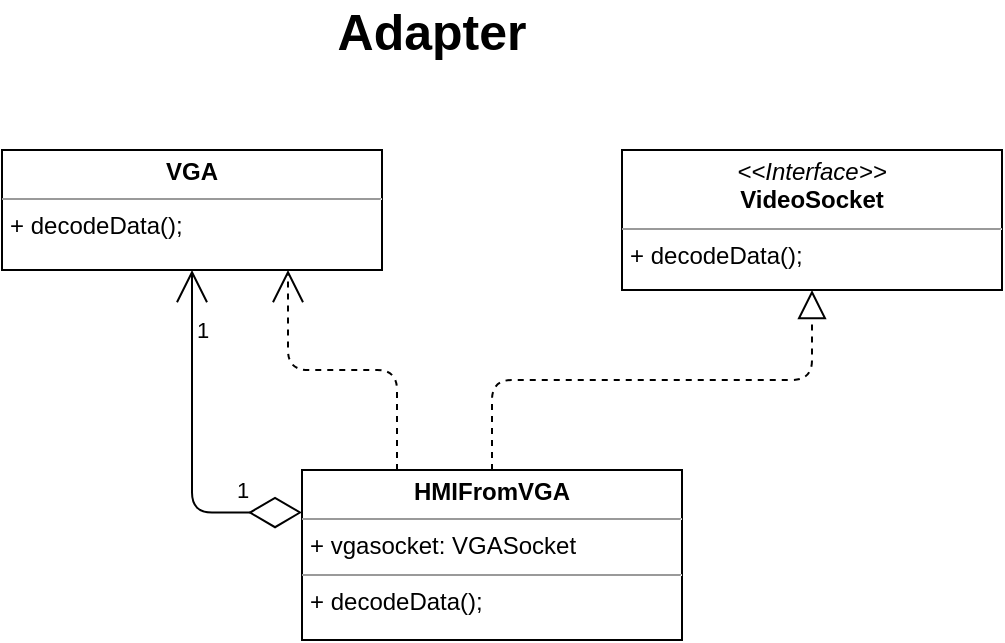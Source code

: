 <mxfile version="14.9.5" type="github" pages="7">
  <diagram id="8YX7ex1cYJ3BTZl0VRjm" name="Adapter">
    <mxGraphModel dx="784" dy="319" grid="1" gridSize="10" guides="1" tooltips="1" connect="1" arrows="1" fold="1" page="1" pageScale="1" pageWidth="850" pageHeight="1100" math="0" shadow="0">
      <root>
        <mxCell id="0" />
        <mxCell id="1" parent="0" />
        <mxCell id="HFGuTLxk6eoYrdJF3Nog-1" value="&lt;span style=&quot;font-size: 25px&quot;&gt;&lt;b&gt;Adapter&lt;/b&gt;&lt;/span&gt;" style="text;html=1;strokeColor=none;fillColor=none;align=center;verticalAlign=middle;whiteSpace=wrap;rounded=0;" parent="1" vertex="1">
          <mxGeometry x="330" y="40" width="210" height="20" as="geometry" />
        </mxCell>
        <mxCell id="HFGuTLxk6eoYrdJF3Nog-3" value="&lt;p style=&quot;margin: 0px ; margin-top: 4px ; text-align: center&quot;&gt;&lt;b&gt;HMIFromVGA&lt;/b&gt;&lt;/p&gt;&lt;hr size=&quot;1&quot;&gt;&lt;p style=&quot;margin: 0px ; margin-left: 4px&quot;&gt;+ vgasocket: VGASocket&lt;br&gt;&lt;/p&gt;&lt;hr size=&quot;1&quot;&gt;&lt;p style=&quot;margin: 0px ; margin-left: 4px&quot;&gt;+ decodeData();&lt;/p&gt;" style="verticalAlign=top;align=left;overflow=fill;fontSize=12;fontFamily=Helvetica;html=1;" parent="1" vertex="1">
          <mxGeometry x="370" y="270" width="190" height="85" as="geometry" />
        </mxCell>
        <mxCell id="HFGuTLxk6eoYrdJF3Nog-4" value="&lt;p style=&quot;margin: 0px ; margin-top: 4px ; text-align: center&quot;&gt;&lt;i&gt;&amp;lt;&amp;lt;Interface&amp;gt;&amp;gt;&lt;/i&gt;&lt;br&gt;&lt;b&gt;VideoSocket&lt;/b&gt;&lt;/p&gt;&lt;hr size=&quot;1&quot;&gt;&lt;p style=&quot;margin: 0px ; margin-left: 4px&quot;&gt;+ decodeData();&lt;br&gt;&lt;/p&gt;" style="verticalAlign=top;align=left;overflow=fill;fontSize=12;fontFamily=Helvetica;html=1;" parent="1" vertex="1">
          <mxGeometry x="530" y="110" width="190" height="70" as="geometry" />
        </mxCell>
        <mxCell id="HFGuTLxk6eoYrdJF3Nog-19" value="Relation" style="endArrow=open;endSize=14;startArrow=none;startSize=34;startFill=0;edgeStyle=orthogonalEdgeStyle;noLabel=1;fontColor=none;labelBackgroundColor=none;endFill=0;strokeWidth=1;jumpSize=16;exitX=0.25;exitY=0;exitDx=0;exitDy=0;entryX=0.75;entryY=1;entryDx=0;entryDy=0;dashed=1;" parent="1" source="HFGuTLxk6eoYrdJF3Nog-3" target="HFGuTLxk6eoYrdJF3Nog-20" edge="1">
          <mxGeometry relative="1" as="geometry">
            <mxPoint x="550" y="150" as="sourcePoint" />
            <mxPoint x="500" y="160" as="targetPoint" />
            <Array as="points">
              <mxPoint x="417" y="220" />
              <mxPoint x="363" y="220" />
              <mxPoint x="363" y="170" />
            </Array>
          </mxGeometry>
        </mxCell>
        <mxCell id="HFGuTLxk6eoYrdJF3Nog-20" value="&lt;p style=&quot;margin: 0px ; margin-top: 4px ; text-align: center&quot;&gt;&lt;b&gt;VGA&lt;/b&gt;&lt;/p&gt;&lt;hr size=&quot;1&quot;&gt;&lt;p style=&quot;margin: 0px ; margin-left: 4px&quot;&gt;+ decodeData();&lt;/p&gt;" style="verticalAlign=top;align=left;overflow=fill;fontSize=12;fontFamily=Helvetica;html=1;" parent="1" vertex="1">
          <mxGeometry x="220" y="110" width="190" height="60" as="geometry" />
        </mxCell>
        <mxCell id="oj7OZV2upSbnZ4_s5Lht-1" value="" style="endArrow=block;dashed=1;endFill=0;endSize=12;html=1;entryX=0.5;entryY=1;entryDx=0;entryDy=0;exitX=0.5;exitY=0;exitDx=0;exitDy=0;edgeStyle=orthogonalEdgeStyle;" parent="1" source="HFGuTLxk6eoYrdJF3Nog-3" target="HFGuTLxk6eoYrdJF3Nog-4" edge="1">
          <mxGeometry width="160" relative="1" as="geometry">
            <mxPoint x="555.0" y="250" as="sourcePoint" />
            <mxPoint x="602.5" y="190" as="targetPoint" />
          </mxGeometry>
        </mxCell>
        <mxCell id="GSKvhcchLiWGoE6pG0RY-1" value="1" style="endArrow=open;endSize=14;startArrow=diamondThin;startSize=24;startFill=0;edgeStyle=orthogonalEdgeStyle;noLabel=1;fontColor=none;labelBackgroundColor=none;endFill=0;strokeWidth=1;entryX=0.5;entryY=1;entryDx=0;entryDy=0;jumpSize=16;exitX=0;exitY=0.25;exitDx=0;exitDy=0;" edge="1" parent="1" source="HFGuTLxk6eoYrdJF3Nog-3" target="HFGuTLxk6eoYrdJF3Nog-20">
          <mxGeometry relative="1" as="geometry">
            <mxPoint x="230" y="230" as="sourcePoint" />
            <mxPoint x="330" y="260" as="targetPoint" />
          </mxGeometry>
        </mxCell>
        <mxCell id="GSKvhcchLiWGoE6pG0RY-2" value="1" style="edgeLabel;html=1;align=center;verticalAlign=middle;resizable=0;points=[];" vertex="1" connectable="0" parent="GSKvhcchLiWGoE6pG0RY-1">
          <mxGeometry x="0.018" y="2" relative="1" as="geometry">
            <mxPoint x="7" y="-57" as="offset" />
          </mxGeometry>
        </mxCell>
        <mxCell id="GSKvhcchLiWGoE6pG0RY-4" value="1" style="edgeLabel;html=1;align=center;verticalAlign=middle;resizable=0;points=[];" vertex="1" connectable="0" parent="GSKvhcchLiWGoE6pG0RY-1">
          <mxGeometry x="0.065" relative="1" as="geometry">
            <mxPoint x="25" y="27" as="offset" />
          </mxGeometry>
        </mxCell>
      </root>
    </mxGraphModel>
  </diagram>
  <diagram id="jtTWM3AcnJ1rhkMabHrK" name="Bridge">
    <mxGraphModel dx="784" dy="319" grid="1" gridSize="10" guides="1" tooltips="1" connect="1" arrows="1" fold="1" page="1" pageScale="1" pageWidth="850" pageHeight="1100" math="0" shadow="0">
      <root>
        <mxCell id="XUkY8rYr9bB18hkdcqKL-0" />
        <mxCell id="XUkY8rYr9bB18hkdcqKL-1" parent="XUkY8rYr9bB18hkdcqKL-0" />
        <mxCell id="RVvrF7YEhhsWXLMm2qhX-1" value="&lt;span style=&quot;font-size: 25px&quot;&gt;&lt;b&gt;Bridge&lt;/b&gt;&lt;/span&gt;" style="text;html=1;strokeColor=none;fillColor=none;align=center;verticalAlign=middle;whiteSpace=wrap;rounded=0;" parent="XUkY8rYr9bB18hkdcqKL-1" vertex="1">
          <mxGeometry x="330" y="40" width="210" height="20" as="geometry" />
        </mxCell>
        <mxCell id="RVvrF7YEhhsWXLMm2qhX-10" value="" style="endArrow=block;dashed=1;endFill=0;endSize=12;html=1;entryX=0.25;entryY=1;entryDx=0;entryDy=0;exitX=0.5;exitY=0;exitDx=0;exitDy=0;edgeStyle=orthogonalEdgeStyle;" parent="XUkY8rYr9bB18hkdcqKL-1" source="RVvrF7YEhhsWXLMm2qhX-31" target="RVvrF7YEhhsWXLMm2qhX-21" edge="1">
          <mxGeometry width="160" relative="1" as="geometry">
            <mxPoint x="555" y="250" as="sourcePoint" />
            <mxPoint x="765" y="52.5" as="targetPoint" />
          </mxGeometry>
        </mxCell>
        <mxCell id="RVvrF7YEhhsWXLMm2qhX-16" value="&lt;p style=&quot;margin: 0px ; margin-top: 4px ; text-align: center&quot;&gt;&lt;b&gt;Scooter&lt;/b&gt;&lt;/p&gt;&lt;hr size=&quot;1&quot;&gt;&lt;p style=&quot;margin: 0px ; margin-left: 4px&quot;&gt;+ maker: Maker&lt;br&gt;&lt;/p&gt;&lt;hr size=&quot;1&quot;&gt;&lt;p style=&quot;margin: 0px ; margin-left: 4px&quot;&gt;+ Scooter(Maker maker);&lt;br&gt;+ toString: String&lt;/p&gt;" style="verticalAlign=top;align=left;overflow=fill;fontSize=12;fontFamily=Helvetica;html=1;" parent="XUkY8rYr9bB18hkdcqKL-1" vertex="1">
          <mxGeometry x="135" y="105" width="190" height="100" as="geometry" />
        </mxCell>
        <mxCell id="RVvrF7YEhhsWXLMm2qhX-21" value="&lt;p style=&quot;margin: 0px ; margin-top: 4px ; text-align: center&quot;&gt;&lt;i&gt;&amp;lt;&amp;lt;Interface&amp;gt;&amp;gt;&lt;/i&gt;&lt;br&gt;&lt;b&gt;Maker&lt;/b&gt;&lt;/p&gt;&lt;hr size=&quot;1&quot;&gt;&lt;p style=&quot;margin: 0px ; margin-left: 4px&quot;&gt;+ getMaker()&lt;br&gt;&lt;/p&gt;" style="verticalAlign=top;align=left;overflow=fill;fontSize=12;fontFamily=Helvetica;html=1;" parent="XUkY8rYr9bB18hkdcqKL-1" vertex="1">
          <mxGeometry x="555" y="120" width="190" height="70" as="geometry" />
        </mxCell>
        <mxCell id="RVvrF7YEhhsWXLMm2qhX-26" value="Honda" style="swimlane;fontStyle=1;align=center;verticalAlign=top;childLayout=stackLayout;horizontal=1;startSize=26;horizontalStack=0;resizeParent=1;resizeParentMax=0;resizeLast=0;collapsible=1;marginBottom=0;" parent="XUkY8rYr9bB18hkdcqKL-1" vertex="1">
          <mxGeometry x="665" y="250" width="160" height="52" as="geometry" />
        </mxCell>
        <mxCell id="RVvrF7YEhhsWXLMm2qhX-27" value="+ getMaker()" style="text;strokeColor=none;fillColor=none;align=left;verticalAlign=top;spacingLeft=4;spacingRight=4;overflow=hidden;rotatable=0;points=[[0,0.5],[1,0.5]];portConstraint=eastwest;" parent="RVvrF7YEhhsWXLMm2qhX-26" vertex="1">
          <mxGeometry y="26" width="160" height="26" as="geometry" />
        </mxCell>
        <mxCell id="RVvrF7YEhhsWXLMm2qhX-30" value="" style="endArrow=block;dashed=1;endFill=0;endSize=12;html=1;entryX=0.75;entryY=1;entryDx=0;entryDy=0;exitX=0.5;exitY=0;exitDx=0;exitDy=0;edgeStyle=orthogonalEdgeStyle;" parent="XUkY8rYr9bB18hkdcqKL-1" source="RVvrF7YEhhsWXLMm2qhX-26" target="RVvrF7YEhhsWXLMm2qhX-21" edge="1">
          <mxGeometry width="160" relative="1" as="geometry">
            <mxPoint x="565" y="260" as="sourcePoint" />
            <mxPoint x="612.5" y="200" as="targetPoint" />
          </mxGeometry>
        </mxCell>
        <mxCell id="RVvrF7YEhhsWXLMm2qhX-31" value="Honda" style="swimlane;fontStyle=1;align=center;verticalAlign=top;childLayout=stackLayout;horizontal=1;startSize=26;horizontalStack=0;resizeParent=1;resizeParentMax=0;resizeLast=0;collapsible=1;marginBottom=0;" parent="XUkY8rYr9bB18hkdcqKL-1" vertex="1">
          <mxGeometry x="475" y="250" width="160" height="52" as="geometry" />
        </mxCell>
        <mxCell id="RVvrF7YEhhsWXLMm2qhX-32" value="+ getMaker()" style="text;strokeColor=none;fillColor=none;align=left;verticalAlign=top;spacingLeft=4;spacingRight=4;overflow=hidden;rotatable=0;points=[[0,0.5],[1,0.5]];portConstraint=eastwest;" parent="RVvrF7YEhhsWXLMm2qhX-31" vertex="1">
          <mxGeometry y="26" width="160" height="26" as="geometry" />
        </mxCell>
        <mxCell id="RVvrF7YEhhsWXLMm2qhX-34" value="Relation" style="endArrow=open;endSize=14;startArrow=diamondThin;startSize=24;startFill=0;edgeStyle=orthogonalEdgeStyle;noLabel=1;fontColor=none;labelBackgroundColor=none;endFill=0;strokeWidth=1;entryX=0;entryY=0.5;entryDx=0;entryDy=0;exitX=1;exitY=0.5;exitDx=0;exitDy=0;jumpSize=16;" parent="XUkY8rYr9bB18hkdcqKL-1" source="RVvrF7YEhhsWXLMm2qhX-16" target="RVvrF7YEhhsWXLMm2qhX-21" edge="1">
          <mxGeometry relative="1" as="geometry">
            <mxPoint x="315" y="150" as="sourcePoint" />
            <mxPoint x="475" y="150" as="targetPoint" />
          </mxGeometry>
        </mxCell>
        <mxCell id="PsUM8DL9BI1PJQeVQCRd-0" value="1" style="edgeLabel;html=1;align=center;verticalAlign=middle;resizable=0;points=[];" vertex="1" connectable="0" parent="RVvrF7YEhhsWXLMm2qhX-34">
          <mxGeometry x="-0.133" y="2" relative="1" as="geometry">
            <mxPoint x="-55" y="17" as="offset" />
          </mxGeometry>
        </mxCell>
        <mxCell id="PsUM8DL9BI1PJQeVQCRd-1" value="1" style="edgeLabel;html=1;align=center;verticalAlign=middle;resizable=0;points=[];" vertex="1" connectable="0" parent="RVvrF7YEhhsWXLMm2qhX-34">
          <mxGeometry x="0.275" y="-4" relative="1" as="geometry">
            <mxPoint x="48" y="11" as="offset" />
          </mxGeometry>
        </mxCell>
        <mxCell id="RVvrF7YEhhsWXLMm2qhX-39" value="" style="endArrow=block;endFill=0;endSize=12;html=1;entryX=0.25;entryY=1;entryDx=0;entryDy=0;exitX=0.5;exitY=0;exitDx=0;exitDy=0;edgeStyle=orthogonalEdgeStyle;" parent="XUkY8rYr9bB18hkdcqKL-1" source="RVvrF7YEhhsWXLMm2qhX-43" target="RVvrF7YEhhsWXLMm2qhX-16" edge="1">
          <mxGeometry width="160" relative="1" as="geometry">
            <mxPoint x="115" y="290" as="sourcePoint" />
            <mxPoint x="162.5" y="230" as="targetPoint" />
          </mxGeometry>
        </mxCell>
        <mxCell id="RVvrF7YEhhsWXLMm2qhX-42" value="" style="endArrow=block;endFill=0;endSize=12;html=1;entryX=0.75;entryY=1;entryDx=0;entryDy=0;exitX=0.5;exitY=0;exitDx=0;exitDy=0;edgeStyle=orthogonalEdgeStyle;" parent="XUkY8rYr9bB18hkdcqKL-1" source="RVvrF7YEhhsWXLMm2qhX-45" target="RVvrF7YEhhsWXLMm2qhX-16" edge="1">
          <mxGeometry width="160" relative="1" as="geometry">
            <mxPoint x="375" y="250" as="sourcePoint" />
            <mxPoint x="257.5" y="230" as="targetPoint" />
          </mxGeometry>
        </mxCell>
        <mxCell id="RVvrF7YEhhsWXLMm2qhX-43" value="MechanicalScooter" style="swimlane;fontStyle=1;align=center;verticalAlign=top;childLayout=stackLayout;horizontal=1;startSize=26;horizontalStack=0;resizeParent=1;resizeParentMax=0;resizeLast=0;collapsible=1;marginBottom=0;" parent="XUkY8rYr9bB18hkdcqKL-1" vertex="1">
          <mxGeometry x="45" y="250" width="200" height="60" as="geometry" />
        </mxCell>
        <mxCell id="RVvrF7YEhhsWXLMm2qhX-44" value="+ MechanicalScooter(Maker maker)" style="text;strokeColor=none;fillColor=none;align=left;verticalAlign=top;spacingLeft=4;spacingRight=4;overflow=hidden;rotatable=0;points=[[0,0.5],[1,0.5]];portConstraint=eastwest;" parent="RVvrF7YEhhsWXLMm2qhX-43" vertex="1">
          <mxGeometry y="26" width="200" height="34" as="geometry" />
        </mxCell>
        <mxCell id="RVvrF7YEhhsWXLMm2qhX-45" value="MechanicalScooter" style="swimlane;fontStyle=1;align=center;verticalAlign=top;childLayout=stackLayout;horizontal=1;startSize=26;horizontalStack=0;resizeParent=1;resizeParentMax=0;resizeLast=0;collapsible=1;marginBottom=0;" parent="XUkY8rYr9bB18hkdcqKL-1" vertex="1">
          <mxGeometry x="255" y="250" width="200" height="60" as="geometry" />
        </mxCell>
        <mxCell id="RVvrF7YEhhsWXLMm2qhX-46" value="+ MechanicalScooter(Maker maker)" style="text;strokeColor=none;fillColor=none;align=left;verticalAlign=top;spacingLeft=4;spacingRight=4;overflow=hidden;rotatable=0;points=[[0,0.5],[1,0.5]];portConstraint=eastwest;" parent="RVvrF7YEhhsWXLMm2qhX-45" vertex="1">
          <mxGeometry y="26" width="200" height="34" as="geometry" />
        </mxCell>
      </root>
    </mxGraphModel>
  </diagram>
  <diagram id="cvn22CjURkZ9AD5-zfp6" name="Composite">
    <mxGraphModel dx="807" dy="328" grid="1" gridSize="10" guides="1" tooltips="1" connect="1" arrows="1" fold="1" page="1" pageScale="1" pageWidth="850" pageHeight="1100" math="0" shadow="0">
      <root>
        <mxCell id="MirDKUyYJ5U1KwB4jFVY-0" />
        <mxCell id="MirDKUyYJ5U1KwB4jFVY-1" parent="MirDKUyYJ5U1KwB4jFVY-0" />
        <mxCell id="kYtbxZ914dotP7J9B3hP-0" value="&lt;span style=&quot;font-size: 25px&quot;&gt;&lt;b&gt;Composite&lt;/b&gt;&lt;/span&gt;" style="text;html=1;strokeColor=none;fillColor=none;align=center;verticalAlign=middle;whiteSpace=wrap;rounded=0;" vertex="1" parent="MirDKUyYJ5U1KwB4jFVY-1">
          <mxGeometry x="330" y="40" width="210" height="20" as="geometry" />
        </mxCell>
        <mxCell id="kYtbxZ914dotP7J9B3hP-1" value="" style="endArrow=block;dashed=1;endFill=0;endSize=12;html=1;entryX=0.75;entryY=1;entryDx=0;entryDy=0;exitX=0.5;exitY=0;exitDx=0;exitDy=0;edgeStyle=orthogonalEdgeStyle;" edge="1" parent="MirDKUyYJ5U1KwB4jFVY-1" source="kYtbxZ914dotP7J9B3hP-7" target="kYtbxZ914dotP7J9B3hP-3">
          <mxGeometry width="160" relative="1" as="geometry">
            <mxPoint x="425" y="290" as="sourcePoint" />
            <mxPoint x="635" y="92.5" as="targetPoint" />
          </mxGeometry>
        </mxCell>
        <mxCell id="kYtbxZ914dotP7J9B3hP-2" value="&lt;p style=&quot;margin: 0px ; margin-top: 4px ; text-align: center&quot;&gt;&lt;b&gt;Composite&lt;/b&gt;&lt;/p&gt;&lt;hr size=&quot;1&quot;&gt;&lt;p style=&quot;margin: 0px ; margin-left: 4px&quot;&gt;+ components: List&amp;lt;Vehicle&amp;gt;&lt;br&gt;&lt;/p&gt;&lt;hr size=&quot;1&quot;&gt;&lt;p style=&quot;margin: 0px ; margin-left: 4px&quot;&gt;+ addComponent(Vehicle);&lt;br&gt;+ removeComponent(Vehicle);&lt;br&gt;&lt;/p&gt;&lt;p style=&quot;margin: 0px ; margin-left: 4px&quot;&gt;+ vehicleType(): String&lt;br&gt;&lt;/p&gt;" style="verticalAlign=top;align=left;overflow=fill;fontSize=12;fontFamily=Helvetica;html=1;" vertex="1" parent="MirDKUyYJ5U1KwB4jFVY-1">
          <mxGeometry x="20" y="250" width="190" height="100" as="geometry" />
        </mxCell>
        <mxCell id="kYtbxZ914dotP7J9B3hP-3" value="&lt;p style=&quot;margin: 0px ; margin-top: 4px ; text-align: center&quot;&gt;&lt;i&gt;&amp;lt;&amp;lt;Interface&amp;gt;&amp;gt;&lt;/i&gt;&lt;br&gt;&lt;b&gt;Vehicle&lt;/b&gt;&lt;/p&gt;&lt;hr size=&quot;1&quot;&gt;&lt;p style=&quot;margin: 0px ; margin-left: 4px&quot;&gt;+ vehicleType(): String&lt;br&gt;&lt;/p&gt;" style="verticalAlign=top;align=left;overflow=fill;fontSize=12;fontFamily=Helvetica;html=1;" vertex="1" parent="MirDKUyYJ5U1KwB4jFVY-1">
          <mxGeometry x="330" y="80" width="190" height="70" as="geometry" />
        </mxCell>
        <mxCell id="kYtbxZ914dotP7J9B3hP-4" value="Bicycle" style="swimlane;fontStyle=1;align=center;verticalAlign=top;childLayout=stackLayout;horizontal=1;startSize=26;horizontalStack=0;resizeParent=1;resizeParentMax=0;resizeLast=0;collapsible=1;marginBottom=0;" vertex="1" parent="MirDKUyYJ5U1KwB4jFVY-1">
          <mxGeometry x="500" y="290" width="160" height="52" as="geometry" />
        </mxCell>
        <mxCell id="kYtbxZ914dotP7J9B3hP-5" value="+ vehicleType(): String" style="text;strokeColor=none;fillColor=none;align=left;verticalAlign=top;spacingLeft=4;spacingRight=4;overflow=hidden;rotatable=0;points=[[0,0.5],[1,0.5]];portConstraint=eastwest;" vertex="1" parent="kYtbxZ914dotP7J9B3hP-4">
          <mxGeometry y="26" width="160" height="26" as="geometry" />
        </mxCell>
        <mxCell id="kYtbxZ914dotP7J9B3hP-6" value="" style="endArrow=block;dashed=1;endFill=0;endSize=12;html=1;entryX=0.75;entryY=1;entryDx=0;entryDy=0;exitX=0.5;exitY=0;exitDx=0;exitDy=0;edgeStyle=orthogonalEdgeStyle;" edge="1" parent="MirDKUyYJ5U1KwB4jFVY-1" source="kYtbxZ914dotP7J9B3hP-4" target="kYtbxZ914dotP7J9B3hP-3">
          <mxGeometry width="160" relative="1" as="geometry">
            <mxPoint x="435" y="300" as="sourcePoint" />
            <mxPoint x="482.5" y="240" as="targetPoint" />
          </mxGeometry>
        </mxCell>
        <mxCell id="kYtbxZ914dotP7J9B3hP-7" value="Scooter" style="swimlane;fontStyle=1;align=center;verticalAlign=top;childLayout=stackLayout;horizontal=1;startSize=26;horizontalStack=0;resizeParent=1;resizeParentMax=0;resizeLast=0;collapsible=1;marginBottom=0;" vertex="1" parent="MirDKUyYJ5U1KwB4jFVY-1">
          <mxGeometry x="330" y="290" width="160" height="52" as="geometry" />
        </mxCell>
        <mxCell id="kYtbxZ914dotP7J9B3hP-8" value="+ vehicleType(): String" style="text;strokeColor=none;fillColor=none;align=left;verticalAlign=top;spacingLeft=4;spacingRight=4;overflow=hidden;rotatable=0;points=[[0,0.5],[1,0.5]];portConstraint=eastwest;" vertex="1" parent="kYtbxZ914dotP7J9B3hP-7">
          <mxGeometry y="26" width="160" height="26" as="geometry" />
        </mxCell>
        <mxCell id="kYtbxZ914dotP7J9B3hP-9" value="Relation" style="endArrow=open;endSize=14;startArrow=diamondThin;startSize=24;startFill=0;edgeStyle=orthogonalEdgeStyle;noLabel=1;fontColor=none;labelBackgroundColor=none;endFill=0;strokeWidth=1;entryX=0.25;entryY=1;entryDx=0;entryDy=0;exitX=0.75;exitY=0;exitDx=0;exitDy=0;jumpSize=16;" edge="1" parent="MirDKUyYJ5U1KwB4jFVY-1" source="kYtbxZ914dotP7J9B3hP-2" target="kYtbxZ914dotP7J9B3hP-3">
          <mxGeometry relative="1" as="geometry">
            <mxPoint x="185" y="190" as="sourcePoint" />
            <mxPoint x="345" y="190" as="targetPoint" />
            <Array as="points">
              <mxPoint x="163" y="210" />
              <mxPoint x="378" y="210" />
            </Array>
          </mxGeometry>
        </mxCell>
        <mxCell id="kYtbxZ914dotP7J9B3hP-10" value="1" style="edgeLabel;html=1;align=center;verticalAlign=middle;resizable=0;points=[];" vertex="1" connectable="0" parent="kYtbxZ914dotP7J9B3hP-9">
          <mxGeometry x="-0.133" y="2" relative="1" as="geometry">
            <mxPoint x="-55" y="17" as="offset" />
          </mxGeometry>
        </mxCell>
        <mxCell id="kYtbxZ914dotP7J9B3hP-11" value="*" style="edgeLabel;html=1;align=center;verticalAlign=middle;resizable=0;points=[];" vertex="1" connectable="0" parent="kYtbxZ914dotP7J9B3hP-9">
          <mxGeometry x="0.275" y="-4" relative="1" as="geometry">
            <mxPoint x="48" y="11" as="offset" />
          </mxGeometry>
        </mxCell>
        <mxCell id="kYtbxZ914dotP7J9B3hP-13" value="" style="endArrow=block;endFill=0;endSize=12;html=1;entryX=0.75;entryY=1;entryDx=0;entryDy=0;edgeStyle=orthogonalEdgeStyle;dashed=1;exitX=1;exitY=0.5;exitDx=0;exitDy=0;" edge="1" parent="MirDKUyYJ5U1KwB4jFVY-1" source="kYtbxZ914dotP7J9B3hP-2" target="kYtbxZ914dotP7J9B3hP-3">
          <mxGeometry width="160" relative="1" as="geometry">
            <mxPoint x="270" y="390" as="sourcePoint" />
            <mxPoint x="127.5" y="270" as="targetPoint" />
            <Array as="points">
              <mxPoint x="260" y="300" />
              <mxPoint x="260" y="260" />
              <mxPoint x="410" y="260" />
              <mxPoint x="410" y="220" />
              <mxPoint x="473" y="220" />
            </Array>
          </mxGeometry>
        </mxCell>
        <mxCell id="kYtbxZ914dotP7J9B3hP-18" value="Bicycle" style="swimlane;fontStyle=1;align=center;verticalAlign=top;childLayout=stackLayout;horizontal=1;startSize=26;horizontalStack=0;resizeParent=1;resizeParentMax=0;resizeLast=0;collapsible=1;marginBottom=0;" vertex="1" parent="MirDKUyYJ5U1KwB4jFVY-1">
          <mxGeometry x="670" y="290" width="160" height="52" as="geometry" />
        </mxCell>
        <mxCell id="kYtbxZ914dotP7J9B3hP-19" value="+ vehicleType(): String" style="text;strokeColor=none;fillColor=none;align=left;verticalAlign=top;spacingLeft=4;spacingRight=4;overflow=hidden;rotatable=0;points=[[0,0.5],[1,0.5]];portConstraint=eastwest;" vertex="1" parent="kYtbxZ914dotP7J9B3hP-18">
          <mxGeometry y="26" width="160" height="26" as="geometry" />
        </mxCell>
        <mxCell id="kYtbxZ914dotP7J9B3hP-20" value="" style="endArrow=block;dashed=1;endFill=0;endSize=12;html=1;entryX=0.75;entryY=1;entryDx=0;entryDy=0;exitX=0.5;exitY=0;exitDx=0;exitDy=0;edgeStyle=orthogonalEdgeStyle;" edge="1" parent="MirDKUyYJ5U1KwB4jFVY-1" source="kYtbxZ914dotP7J9B3hP-18" target="kYtbxZ914dotP7J9B3hP-3">
          <mxGeometry width="160" relative="1" as="geometry">
            <mxPoint x="620" y="300" as="sourcePoint" />
            <mxPoint x="752.5" y="230" as="targetPoint" />
          </mxGeometry>
        </mxCell>
      </root>
    </mxGraphModel>
  </diagram>
  <diagram id="co7SX2xwVrrmSwuZ9ILK" name="Decorator">
    <mxGraphModel dx="1025" dy="417" grid="1" gridSize="10" guides="1" tooltips="1" connect="1" arrows="1" fold="1" page="1" pageScale="1" pageWidth="850" pageHeight="1100" math="0" shadow="0">
      <root>
        <mxCell id="fH0vnshnI7YTDiZn9Ibd-0" />
        <mxCell id="fH0vnshnI7YTDiZn9Ibd-1" parent="fH0vnshnI7YTDiZn9Ibd-0" />
        <mxCell id="_fps5aGFKw3M-L5aXmAW-0" value="&lt;span style=&quot;font-size: 25px&quot;&gt;&lt;b&gt;Decorator&lt;/b&gt;&lt;/span&gt;" style="text;html=1;strokeColor=none;fillColor=none;align=center;verticalAlign=middle;whiteSpace=wrap;rounded=0;" vertex="1" parent="fH0vnshnI7YTDiZn9Ibd-1">
          <mxGeometry x="330" y="40" width="210" height="20" as="geometry" />
        </mxCell>
        <mxCell id="_fps5aGFKw3M-L5aXmAW-2" value="&lt;p style=&quot;margin: 0px ; margin-top: 4px ; text-align: center&quot;&gt;&lt;b&gt;Decorator&lt;/b&gt;&lt;/p&gt;&lt;hr size=&quot;1&quot;&gt;&lt;p style=&quot;margin: 0px ; margin-left: 4px&quot;&gt;+ scooter: Scooter&lt;br&gt;&lt;/p&gt;&lt;hr size=&quot;1&quot;&gt;&lt;p style=&quot;margin: 0px ; margin-left: 4px&quot;&gt;+ Decorator(Scooter)&lt;/p&gt;&lt;p style=&quot;margin: 0px ; margin-left: 4px&quot;&gt;+ status();&lt;br&gt;&lt;/p&gt;" style="verticalAlign=top;align=left;overflow=fill;fontSize=12;fontFamily=Helvetica;html=1;" vertex="1" parent="fH0vnshnI7YTDiZn9Ibd-1">
          <mxGeometry x="176.5" y="242" width="190" height="88" as="geometry" />
        </mxCell>
        <mxCell id="_fps5aGFKw3M-L5aXmAW-3" value="&lt;p style=&quot;margin: 0px ; margin-top: 4px ; text-align: center&quot;&gt;&lt;i&gt;&amp;lt;&amp;lt;Interface&amp;gt;&amp;gt;&lt;/i&gt;&lt;br&gt;&lt;b&gt;Scooter&lt;/b&gt;&lt;/p&gt;&lt;hr size=&quot;1&quot;&gt;&lt;p style=&quot;margin: 0px ; margin-left: 4px&quot;&gt;+ status(): void&lt;br&gt;&lt;/p&gt;" style="verticalAlign=top;align=left;overflow=fill;fontSize=12;fontFamily=Helvetica;html=1;" vertex="1" parent="fH0vnshnI7YTDiZn9Ibd-1">
          <mxGeometry x="456.5" y="80" width="190" height="70" as="geometry" />
        </mxCell>
        <mxCell id="_fps5aGFKw3M-L5aXmAW-9" value="Relation" style="endArrow=open;endSize=14;startArrow=diamondThin;startSize=24;startFill=0;edgeStyle=orthogonalEdgeStyle;noLabel=1;fontColor=none;labelBackgroundColor=none;endFill=0;strokeWidth=1;entryX=0.25;entryY=1;entryDx=0;entryDy=0;exitX=0.75;exitY=0;exitDx=0;exitDy=0;jumpSize=16;" edge="1" parent="fH0vnshnI7YTDiZn9Ibd-1" source="_fps5aGFKw3M-L5aXmAW-2" target="_fps5aGFKw3M-L5aXmAW-3">
          <mxGeometry relative="1" as="geometry">
            <mxPoint x="311.5" y="190" as="sourcePoint" />
            <mxPoint x="471.5" y="190" as="targetPoint" />
            <Array as="points">
              <mxPoint x="319.5" y="190" />
              <mxPoint x="504.5" y="190" />
            </Array>
          </mxGeometry>
        </mxCell>
        <mxCell id="_fps5aGFKw3M-L5aXmAW-10" value="1" style="edgeLabel;html=1;align=center;verticalAlign=middle;resizable=0;points=[];" vertex="1" connectable="0" parent="_fps5aGFKw3M-L5aXmAW-9">
          <mxGeometry x="-0.133" y="2" relative="1" as="geometry">
            <mxPoint x="-55" y="17" as="offset" />
          </mxGeometry>
        </mxCell>
        <mxCell id="brh1DsurPFpewGTn-f0A-6" value="1" style="edgeLabel;html=1;align=center;verticalAlign=middle;resizable=0;points=[];" vertex="1" connectable="0" parent="_fps5aGFKw3M-L5aXmAW-9">
          <mxGeometry x="0.592" y="-2" relative="1" as="geometry">
            <mxPoint x="19" as="offset" />
          </mxGeometry>
        </mxCell>
        <mxCell id="_fps5aGFKw3M-L5aXmAW-12" value="" style="endArrow=block;endFill=0;endSize=12;html=1;entryX=0.75;entryY=1;entryDx=0;entryDy=0;edgeStyle=orthogonalEdgeStyle;dashed=1;exitX=1;exitY=0.5;exitDx=0;exitDy=0;" edge="1" parent="fH0vnshnI7YTDiZn9Ibd-1" source="_fps5aGFKw3M-L5aXmAW-2" target="_fps5aGFKw3M-L5aXmAW-3">
          <mxGeometry width="160" relative="1" as="geometry">
            <mxPoint x="396.5" y="390" as="sourcePoint" />
            <mxPoint x="254" y="270" as="targetPoint" />
            <Array as="points">
              <mxPoint x="367" y="290" />
              <mxPoint x="600" y="290" />
              <mxPoint x="600" y="220" />
              <mxPoint x="599" y="220" />
            </Array>
          </mxGeometry>
        </mxCell>
        <mxCell id="_fps5aGFKw3M-L5aXmAW-15" value="" style="endArrow=block;dashed=1;endFill=0;endSize=12;html=1;exitX=0.5;exitY=0;exitDx=0;exitDy=0;edgeStyle=orthogonalEdgeStyle;entryX=0.75;entryY=1;entryDx=0;entryDy=0;" edge="1" parent="fH0vnshnI7YTDiZn9Ibd-1" source="brh1DsurPFpewGTn-f0A-5" target="_fps5aGFKw3M-L5aXmAW-3">
          <mxGeometry width="160" relative="1" as="geometry">
            <mxPoint x="596.5" y="280" as="sourcePoint" />
            <mxPoint x="626.5" y="230" as="targetPoint" />
          </mxGeometry>
        </mxCell>
        <mxCell id="brh1DsurPFpewGTn-f0A-1" value="CheckingDecorator" style="swimlane;fontStyle=1;align=center;verticalAlign=top;childLayout=stackLayout;horizontal=1;startSize=26;horizontalStack=0;resizeParent=1;resizeParentMax=0;resizeLast=0;collapsible=1;marginBottom=0;" vertex="1" parent="fH0vnshnI7YTDiZn9Ibd-1">
          <mxGeometry x="191.5" y="390" width="160" height="52" as="geometry" />
        </mxCell>
        <mxCell id="brh1DsurPFpewGTn-f0A-2" value="+ status();" style="text;strokeColor=none;fillColor=none;align=left;verticalAlign=top;spacingLeft=4;spacingRight=4;overflow=hidden;rotatable=0;points=[[0,0.5],[1,0.5]];portConstraint=eastwest;" vertex="1" parent="brh1DsurPFpewGTn-f0A-1">
          <mxGeometry y="26" width="160" height="26" as="geometry" />
        </mxCell>
        <mxCell id="brh1DsurPFpewGTn-f0A-3" value="" style="endArrow=block;endFill=0;endSize=12;html=1;entryX=0.5;entryY=1;entryDx=0;entryDy=0;edgeStyle=orthogonalEdgeStyle;exitX=0.5;exitY=0;exitDx=0;exitDy=0;" edge="1" parent="fH0vnshnI7YTDiZn9Ibd-1" source="brh1DsurPFpewGTn-f0A-1" target="_fps5aGFKw3M-L5aXmAW-2">
          <mxGeometry width="160" relative="1" as="geometry">
            <mxPoint x="271.5" y="370" as="sourcePoint" />
            <mxPoint x="397.75" y="342" as="targetPoint" />
          </mxGeometry>
        </mxCell>
        <mxCell id="brh1DsurPFpewGTn-f0A-5" value="&lt;p style=&quot;margin: 0px ; margin-top: 4px ; text-align: center&quot;&gt;&lt;b&gt;ScooterImpl&lt;/b&gt;&lt;/p&gt;&lt;hr size=&quot;1&quot;&gt;&lt;p style=&quot;margin: 0px ; margin-left: 4px&quot;&gt;+ brand: String&lt;br&gt;&lt;/p&gt;&lt;p style=&quot;margin: 0px ; margin-left: 4px&quot;&gt;+ manufactured: Integer&lt;/p&gt;&lt;hr size=&quot;1&quot;&gt;&lt;p style=&quot;margin: 0px ; margin-left: 4px&quot;&gt;&lt;span&gt;+ status();&lt;/span&gt;&lt;br&gt;&lt;/p&gt;" style="verticalAlign=top;align=left;overflow=fill;fontSize=12;fontFamily=Helvetica;html=1;" vertex="1" parent="fH0vnshnI7YTDiZn9Ibd-1">
          <mxGeometry x="503.5" y="310" width="190" height="88" as="geometry" />
        </mxCell>
      </root>
    </mxGraphModel>
  </diagram>
  <diagram id="ck8zvJZh2pi3s7CdpznM" name="Facade">
    <mxGraphModel dx="888" dy="361" grid="1" gridSize="10" guides="1" tooltips="1" connect="1" arrows="1" fold="1" page="1" pageScale="1" pageWidth="850" pageHeight="1100" math="0" shadow="0">
      <root>
        <mxCell id="WVzldCEjprewXI6cb8Rf-0" />
        <mxCell id="WVzldCEjprewXI6cb8Rf-1" parent="WVzldCEjprewXI6cb8Rf-0" />
        <mxCell id="SVJxbusdd9f13FjdAsas-0" value="&lt;span style=&quot;font-size: 25px&quot;&gt;&lt;b&gt;Facade&lt;/b&gt;&lt;/span&gt;" style="text;html=1;strokeColor=none;fillColor=none;align=center;verticalAlign=middle;whiteSpace=wrap;rounded=0;" vertex="1" parent="WVzldCEjprewXI6cb8Rf-1">
          <mxGeometry x="330" y="40" width="210" height="20" as="geometry" />
        </mxCell>
        <mxCell id="SVJxbusdd9f13FjdAsas-1" value="&lt;p style=&quot;margin: 0px ; margin-top: 4px ; text-align: center&quot;&gt;&lt;b&gt;BatteryPack&lt;/b&gt;&lt;/p&gt;&lt;hr size=&quot;1&quot;&gt;&lt;p style=&quot;margin: 0px ; margin-left: 4px&quot;&gt;+ batteryPowerLevel: int&lt;br&gt;&lt;/p&gt;&lt;hr size=&quot;1&quot;&gt;&lt;p style=&quot;margin: 0px ; margin-left: 4px&quot;&gt;+ BatteryPack();&lt;/p&gt;&lt;p style=&quot;margin: 0px ; margin-left: 4px&quot;&gt;+ charge();&lt;br&gt;&lt;/p&gt;&lt;p style=&quot;margin: 0px ; margin-left: 4px&quot;&gt;+ isBatteryPowerLevelOk(): boolean&lt;/p&gt;" style="verticalAlign=top;align=left;overflow=fill;fontSize=12;fontFamily=Helvetica;html=1;" vertex="1" parent="WVzldCEjprewXI6cb8Rf-1">
          <mxGeometry x="120" y="110" width="210" height="130" as="geometry" />
        </mxCell>
        <mxCell id="SVJxbusdd9f13FjdAsas-11" value="&lt;p style=&quot;margin: 0px ; margin-top: 4px ; text-align: center&quot;&gt;&lt;b&gt;ScooterFacade&lt;/b&gt;&lt;/p&gt;&lt;hr size=&quot;1&quot;&gt;&lt;p style=&quot;margin: 0px ; margin-left: 4px&quot;&gt;+ gps: GPS&lt;br&gt;&lt;/p&gt;&lt;p style=&quot;margin: 0px ; margin-left: 4px&quot;&gt;+ payment: Payment&lt;/p&gt;&lt;p style=&quot;margin: 0px ; margin-left: 4px&quot;&gt;+ batteryPack: BatteryPack&lt;/p&gt;&lt;hr size=&quot;1&quot;&gt;&lt;p style=&quot;margin: 0px ; margin-left: 4px&quot;&gt;&lt;span&gt;+ unlock();&lt;/span&gt;&lt;br&gt;&lt;/p&gt;" style="verticalAlign=top;align=left;overflow=fill;fontSize=12;fontFamily=Helvetica;html=1;" vertex="1" parent="WVzldCEjprewXI6cb8Rf-1">
          <mxGeometry x="340" y="290" width="190" height="110" as="geometry" />
        </mxCell>
        <mxCell id="SVJxbusdd9f13FjdAsas-13" value="&lt;p style=&quot;margin: 0px ; margin-top: 4px ; text-align: center&quot;&gt;&lt;b&gt;Payment&lt;/b&gt;&lt;/p&gt;&lt;hr size=&quot;1&quot;&gt;&lt;p style=&quot;margin: 0px ; margin-left: 4px&quot;&gt;+ moneyReceived: double&lt;br&gt;&lt;/p&gt;&lt;hr size=&quot;1&quot;&gt;&lt;p style=&quot;margin: 0px ; margin-left: 4px&quot;&gt;+ Payment()&lt;/p&gt;&lt;p style=&quot;margin: 0px ; margin-left: 4px&quot;&gt;+ pay();&lt;br&gt;&lt;/p&gt;&lt;p style=&quot;margin: 0px ; margin-left: 4px&quot;&gt;+ isPaymentDone(): boolean&lt;/p&gt;" style="verticalAlign=top;align=left;overflow=fill;fontSize=12;fontFamily=Helvetica;html=1;" vertex="1" parent="WVzldCEjprewXI6cb8Rf-1">
          <mxGeometry x="340" y="110" width="190" height="110" as="geometry" />
        </mxCell>
        <mxCell id="SVJxbusdd9f13FjdAsas-14" value="&lt;p style=&quot;margin: 0px ; margin-top: 4px ; text-align: center&quot;&gt;&lt;b&gt;GPS&lt;/b&gt;&lt;/p&gt;&lt;hr size=&quot;1&quot;&gt;&lt;p style=&quot;margin: 0px ; margin-left: 4px&quot;&gt;+ signal: boolean&lt;br&gt;&lt;/p&gt;&lt;hr size=&quot;1&quot;&gt;&lt;p style=&quot;margin: 0px ; margin-left: 4px&quot;&gt;+ GPS()&lt;/p&gt;&lt;p style=&quot;margin: 0px ; margin-left: 4px&quot;&gt;+ connect();&lt;br&gt;&lt;/p&gt;&lt;p style=&quot;margin: 0px ; margin-left: 4px&quot;&gt;+ disconnect();&lt;br&gt;&lt;/p&gt;&lt;p style=&quot;margin: 0px ; margin-left: 4px&quot;&gt;+ hasSatelliteConnection(): boolean&lt;/p&gt;" style="verticalAlign=top;align=left;overflow=fill;fontSize=12;fontFamily=Helvetica;html=1;" vertex="1" parent="WVzldCEjprewXI6cb8Rf-1">
          <mxGeometry x="550" y="110" width="200" height="120" as="geometry" />
        </mxCell>
        <mxCell id="zzvKWYdT0UEpBORgWkOP-0" value="Relation" style="endArrow=open;endSize=14;startArrow=diamondThin;startSize=24;startFill=0;edgeStyle=orthogonalEdgeStyle;noLabel=1;fontColor=none;labelBackgroundColor=none;endFill=0;strokeWidth=1;entryX=0.25;entryY=1;entryDx=0;entryDy=0;exitX=0;exitY=0.5;exitDx=0;exitDy=0;jumpSize=16;" edge="1" parent="WVzldCEjprewXI6cb8Rf-1" source="SVJxbusdd9f13FjdAsas-11" target="SVJxbusdd9f13FjdAsas-1">
          <mxGeometry relative="1" as="geometry">
            <mxPoint x="90" y="382" as="sourcePoint" />
            <mxPoint x="275" y="290" as="targetPoint" />
            <Array as="points">
              <mxPoint x="173" y="345" />
            </Array>
          </mxGeometry>
        </mxCell>
        <mxCell id="zzvKWYdT0UEpBORgWkOP-1" value="1" style="edgeLabel;html=1;align=center;verticalAlign=middle;resizable=0;points=[];" vertex="1" connectable="0" parent="zzvKWYdT0UEpBORgWkOP-0">
          <mxGeometry x="-0.133" y="2" relative="1" as="geometry">
            <mxPoint x="76" y="11" as="offset" />
          </mxGeometry>
        </mxCell>
        <mxCell id="zzvKWYdT0UEpBORgWkOP-2" value="1" style="edgeLabel;html=1;align=center;verticalAlign=middle;resizable=0;points=[];" vertex="1" connectable="0" parent="zzvKWYdT0UEpBORgWkOP-0">
          <mxGeometry x="0.592" y="-2" relative="1" as="geometry">
            <mxPoint x="6" y="-30" as="offset" />
          </mxGeometry>
        </mxCell>
        <mxCell id="zzvKWYdT0UEpBORgWkOP-3" value="Relation" style="endArrow=open;endSize=14;startArrow=diamondThin;startSize=24;startFill=0;edgeStyle=orthogonalEdgeStyle;noLabel=1;fontColor=none;labelBackgroundColor=none;endFill=0;strokeWidth=1;entryX=0.25;entryY=1;entryDx=0;entryDy=0;exitX=0.25;exitY=0;exitDx=0;exitDy=0;jumpSize=16;" edge="1" parent="WVzldCEjprewXI6cb8Rf-1" source="SVJxbusdd9f13FjdAsas-11" target="SVJxbusdd9f13FjdAsas-13">
          <mxGeometry relative="1" as="geometry">
            <mxPoint x="657.5" y="297.5" as="sourcePoint" />
            <mxPoint x="490" y="220" as="targetPoint" />
            <Array as="points">
              <mxPoint x="388" y="250" />
              <mxPoint x="388" y="250" />
            </Array>
          </mxGeometry>
        </mxCell>
        <mxCell id="zzvKWYdT0UEpBORgWkOP-4" value="1" style="edgeLabel;html=1;align=center;verticalAlign=middle;resizable=0;points=[];" vertex="1" connectable="0" parent="zzvKWYdT0UEpBORgWkOP-3">
          <mxGeometry x="-0.133" y="2" relative="1" as="geometry">
            <mxPoint x="-15" y="10" as="offset" />
          </mxGeometry>
        </mxCell>
        <mxCell id="zzvKWYdT0UEpBORgWkOP-5" value="1" style="edgeLabel;html=1;align=center;verticalAlign=middle;resizable=0;points=[];" vertex="1" connectable="0" parent="zzvKWYdT0UEpBORgWkOP-3">
          <mxGeometry x="0.592" y="-2" relative="1" as="geometry">
            <mxPoint x="11" as="offset" />
          </mxGeometry>
        </mxCell>
        <mxCell id="zzvKWYdT0UEpBORgWkOP-6" value="Relation" style="endArrow=open;endSize=14;startArrow=diamondThin;startSize=24;startFill=0;edgeStyle=orthogonalEdgeStyle;noLabel=1;fontColor=none;labelBackgroundColor=none;endFill=0;strokeWidth=1;entryX=0.5;entryY=1;entryDx=0;entryDy=0;exitX=1;exitY=0.5;exitDx=0;exitDy=0;jumpSize=16;" edge="1" parent="WVzldCEjprewXI6cb8Rf-1" source="SVJxbusdd9f13FjdAsas-11" target="SVJxbusdd9f13FjdAsas-14">
          <mxGeometry relative="1" as="geometry">
            <mxPoint x="733.75" y="337.5" as="sourcePoint" />
            <mxPoint x="566.25" y="260" as="targetPoint" />
            <Array as="points">
              <mxPoint x="650" y="345" />
            </Array>
          </mxGeometry>
        </mxCell>
        <mxCell id="zzvKWYdT0UEpBORgWkOP-7" value="1" style="edgeLabel;html=1;align=center;verticalAlign=middle;resizable=0;points=[];" vertex="1" connectable="0" parent="zzvKWYdT0UEpBORgWkOP-6">
          <mxGeometry x="-0.133" y="2" relative="1" as="geometry">
            <mxPoint x="-48" y="15" as="offset" />
          </mxGeometry>
        </mxCell>
        <mxCell id="zzvKWYdT0UEpBORgWkOP-8" value="1" style="edgeLabel;html=1;align=center;verticalAlign=middle;resizable=0;points=[];" vertex="1" connectable="0" parent="zzvKWYdT0UEpBORgWkOP-6">
          <mxGeometry x="0.592" y="-2" relative="1" as="geometry">
            <mxPoint x="8" y="-12" as="offset" />
          </mxGeometry>
        </mxCell>
        <mxCell id="moFP0h4yi66bCA_HDrnO-0" value="Relation" style="endArrow=open;endSize=14;startArrow=none;startSize=34;startFill=0;edgeStyle=orthogonalEdgeStyle;noLabel=1;fontColor=none;labelBackgroundColor=none;endFill=0;strokeWidth=1;jumpSize=16;exitX=0;exitY=0.25;exitDx=0;exitDy=0;entryX=0.5;entryY=1;entryDx=0;entryDy=0;dashed=1;" edge="1" parent="WVzldCEjprewXI6cb8Rf-1" source="SVJxbusdd9f13FjdAsas-11" target="SVJxbusdd9f13FjdAsas-1">
          <mxGeometry relative="1" as="geometry">
            <mxPoint x="477.5" y="200" as="sourcePoint" />
            <mxPoint x="422.5" y="100" as="targetPoint" />
            <Array as="points">
              <mxPoint x="225" y="318" />
            </Array>
          </mxGeometry>
        </mxCell>
        <mxCell id="moFP0h4yi66bCA_HDrnO-1" value="Relation" style="endArrow=open;endSize=14;startArrow=none;startSize=34;startFill=0;edgeStyle=orthogonalEdgeStyle;noLabel=1;fontColor=none;labelBackgroundColor=none;endFill=0;strokeWidth=1;jumpSize=16;exitX=0.5;exitY=0;exitDx=0;exitDy=0;entryX=0.5;entryY=1;entryDx=0;entryDy=0;dashed=1;" edge="1" parent="WVzldCEjprewXI6cb8Rf-1" source="SVJxbusdd9f13FjdAsas-11" target="SVJxbusdd9f13FjdAsas-13">
          <mxGeometry relative="1" as="geometry">
            <mxPoint x="575" y="290" as="sourcePoint" />
            <mxPoint x="460" y="212.5" as="targetPoint" />
            <Array as="points">
              <mxPoint x="435" y="260" />
              <mxPoint x="435" y="260" />
            </Array>
          </mxGeometry>
        </mxCell>
        <mxCell id="moFP0h4yi66bCA_HDrnO-2" value="Relation" style="endArrow=open;endSize=14;startArrow=none;startSize=34;startFill=0;edgeStyle=orthogonalEdgeStyle;noLabel=1;fontColor=none;labelBackgroundColor=none;endFill=0;strokeWidth=1;jumpSize=16;entryX=0.25;entryY=1;entryDx=0;entryDy=0;dashed=1;exitX=1;exitY=0.25;exitDx=0;exitDy=0;" edge="1" parent="WVzldCEjprewXI6cb8Rf-1" source="SVJxbusdd9f13FjdAsas-11" target="SVJxbusdd9f13FjdAsas-14">
          <mxGeometry relative="1" as="geometry">
            <mxPoint x="530" y="270" as="sourcePoint" />
            <mxPoint x="445" y="230" as="targetPoint" />
            <Array as="points">
              <mxPoint x="600" y="318" />
            </Array>
          </mxGeometry>
        </mxCell>
      </root>
    </mxGraphModel>
  </diagram>
  <diagram id="-y4bMN8L5vvnDfHo_PZ2" name="Flyweight">
    <mxGraphModel dx="784" dy="319" grid="1" gridSize="10" guides="1" tooltips="1" connect="1" arrows="1" fold="1" page="1" pageScale="1" pageWidth="850" pageHeight="1100" math="0" shadow="0">
      <root>
        <mxCell id="1H7wMCmETWgs-aTet4WA-0" />
        <mxCell id="1H7wMCmETWgs-aTet4WA-1" parent="1H7wMCmETWgs-aTet4WA-0" />
        <mxCell id="9uwSWTJQloyDR52RhBLz-0" value="&lt;span style=&quot;font-size: 25px&quot;&gt;&lt;b&gt;Flyweight&lt;/b&gt;&lt;/span&gt;" style="text;html=1;strokeColor=none;fillColor=none;align=center;verticalAlign=middle;whiteSpace=wrap;rounded=0;" vertex="1" parent="1H7wMCmETWgs-aTet4WA-1">
          <mxGeometry x="330" y="40" width="210" height="20" as="geometry" />
        </mxCell>
        <mxCell id="9uwSWTJQloyDR52RhBLz-1" value="&lt;p style=&quot;margin: 0px ; margin-top: 4px ; text-align: center&quot;&gt;&lt;b&gt;AnimalFactory&lt;/b&gt;&lt;/p&gt;&lt;hr size=&quot;1&quot;&gt;&lt;p style=&quot;margin: 0px ; margin-left: 4px&quot;&gt;+ pets: Map&amp;lt;String, Pet&amp;gt;&lt;br&gt;&lt;/p&gt;&lt;hr size=&quot;1&quot;&gt;&lt;p style=&quot;margin: 0px ; margin-left: 4px&quot;&gt;+ getAnimalByWoolenBuddy(String): Pet&lt;/p&gt;" style="verticalAlign=top;align=left;overflow=fill;fontSize=12;fontFamily=Helvetica;html=1;" vertex="1" parent="1H7wMCmETWgs-aTet4WA-1">
          <mxGeometry x="90" y="270" width="230" height="80" as="geometry" />
        </mxCell>
        <mxCell id="9uwSWTJQloyDR52RhBLz-8" value="Relation" style="endArrow=open;endSize=14;startArrow=diamondThin;startSize=24;startFill=0;edgeStyle=orthogonalEdgeStyle;noLabel=1;fontColor=none;labelBackgroundColor=none;endFill=0;strokeWidth=1;jumpSize=16;exitX=0.5;exitY=0;exitDx=0;exitDy=0;entryX=0;entryY=0.5;entryDx=0;entryDy=0;" edge="1" parent="1H7wMCmETWgs-aTet4WA-1" source="9uwSWTJQloyDR52RhBLz-1" target="4oKVcXHZ9VuwZj3n2IxM-0">
          <mxGeometry relative="1" as="geometry">
            <mxPoint x="250" y="220" as="sourcePoint" />
            <mxPoint x="250" y="130" as="targetPoint" />
            <Array as="points">
              <mxPoint x="205" y="145" />
            </Array>
          </mxGeometry>
        </mxCell>
        <mxCell id="9uwSWTJQloyDR52RhBLz-9" value="1" style="edgeLabel;html=1;align=center;verticalAlign=middle;resizable=0;points=[];" vertex="1" connectable="0" parent="9uwSWTJQloyDR52RhBLz-8">
          <mxGeometry x="-0.133" y="2" relative="1" as="geometry">
            <mxPoint x="-12" y="87" as="offset" />
          </mxGeometry>
        </mxCell>
        <mxCell id="9uwSWTJQloyDR52RhBLz-10" value="*" style="edgeLabel;html=1;align=center;verticalAlign=middle;resizable=0;points=[];" vertex="1" connectable="0" parent="9uwSWTJQloyDR52RhBLz-8">
          <mxGeometry x="0.592" y="-2" relative="1" as="geometry">
            <mxPoint x="21" y="13" as="offset" />
          </mxGeometry>
        </mxCell>
        <mxCell id="9uwSWTJQloyDR52RhBLz-15" value="Relation" style="endArrow=open;endSize=14;startArrow=none;startSize=34;startFill=0;edgeStyle=orthogonalEdgeStyle;noLabel=1;fontColor=none;labelBackgroundColor=none;endFill=0;strokeWidth=1;jumpSize=16;dashed=1;exitX=0.5;exitY=0;exitDx=0;exitDy=0;entryX=0.5;entryY=1;entryDx=0;entryDy=0;" edge="1" parent="1H7wMCmETWgs-aTet4WA-1" source="Br0QHdTt39E4eWYmiLdF-0" target="4oKVcXHZ9VuwZj3n2IxM-0">
          <mxGeometry relative="1" as="geometry">
            <mxPoint x="434.5" y="260" as="sourcePoint" />
            <mxPoint x="434.5" y="190" as="targetPoint" />
            <Array as="points">
              <mxPoint x="410" y="240" />
              <mxPoint x="515" y="240" />
            </Array>
          </mxGeometry>
        </mxCell>
        <mxCell id="4oKVcXHZ9VuwZj3n2IxM-0" value="&lt;p style=&quot;margin: 0px ; margin-top: 4px ; text-align: center&quot;&gt;&lt;i&gt;&amp;lt;&amp;lt;Interface&amp;gt;&amp;gt;&lt;/i&gt;&lt;br&gt;&lt;b&gt;Pet&lt;/b&gt;&lt;/p&gt;&lt;hr size=&quot;1&quot;&gt;&lt;p style=&quot;margin: 0px ; margin-left: 4px&quot;&gt;+ sound()&lt;br&gt;&lt;/p&gt;" style="verticalAlign=top;align=left;overflow=fill;fontSize=12;fontFamily=Helvetica;html=1;" vertex="1" parent="1H7wMCmETWgs-aTet4WA-1">
          <mxGeometry x="420" y="110" width="190" height="70" as="geometry" />
        </mxCell>
        <mxCell id="Br0QHdTt39E4eWYmiLdF-0" value="Cat" style="swimlane;fontStyle=1;align=center;verticalAlign=top;childLayout=stackLayout;horizontal=1;startSize=26;horizontalStack=0;resizeParent=1;resizeParentMax=0;resizeLast=0;collapsible=1;marginBottom=0;" vertex="1" parent="1H7wMCmETWgs-aTet4WA-1">
          <mxGeometry x="330" y="270" width="160" height="52" as="geometry" />
        </mxCell>
        <mxCell id="Br0QHdTt39E4eWYmiLdF-1" value="+ sound(): void" style="text;strokeColor=none;fillColor=none;align=left;verticalAlign=top;spacingLeft=4;spacingRight=4;overflow=hidden;rotatable=0;points=[[0,0.5],[1,0.5]];portConstraint=eastwest;" vertex="1" parent="Br0QHdTt39E4eWYmiLdF-0">
          <mxGeometry y="26" width="160" height="26" as="geometry" />
        </mxCell>
        <mxCell id="Br0QHdTt39E4eWYmiLdF-2" value="Dog" style="swimlane;fontStyle=1;align=center;verticalAlign=top;childLayout=stackLayout;horizontal=1;startSize=26;horizontalStack=0;resizeParent=1;resizeParentMax=0;resizeLast=0;collapsible=1;marginBottom=0;" vertex="1" parent="1H7wMCmETWgs-aTet4WA-1">
          <mxGeometry x="520" y="270" width="160" height="52" as="geometry" />
        </mxCell>
        <mxCell id="Br0QHdTt39E4eWYmiLdF-3" value="+ sound(): void" style="text;strokeColor=none;fillColor=none;align=left;verticalAlign=top;spacingLeft=4;spacingRight=4;overflow=hidden;rotatable=0;points=[[0,0.5],[1,0.5]];portConstraint=eastwest;" vertex="1" parent="Br0QHdTt39E4eWYmiLdF-2">
          <mxGeometry y="26" width="160" height="26" as="geometry" />
        </mxCell>
        <mxCell id="Br0QHdTt39E4eWYmiLdF-5" value="Relation" style="endArrow=open;endSize=14;startArrow=none;startSize=34;startFill=0;edgeStyle=orthogonalEdgeStyle;noLabel=1;fontColor=none;labelBackgroundColor=none;endFill=0;strokeWidth=1;jumpSize=16;dashed=1;exitX=0.5;exitY=0;exitDx=0;exitDy=0;entryX=0.5;entryY=1;entryDx=0;entryDy=0;" edge="1" parent="1H7wMCmETWgs-aTet4WA-1" source="Br0QHdTt39E4eWYmiLdF-2" target="4oKVcXHZ9VuwZj3n2IxM-0">
          <mxGeometry relative="1" as="geometry">
            <mxPoint x="460" y="280" as="sourcePoint" />
            <mxPoint x="445" y="190" as="targetPoint" />
            <Array as="points">
              <mxPoint x="600" y="240" />
              <mxPoint x="515" y="240" />
            </Array>
          </mxGeometry>
        </mxCell>
      </root>
    </mxGraphModel>
  </diagram>
  <diagram id="ZnBGQMrgDgKub9_4WISc" name="Proxy">
    <mxGraphModel dx="1332" dy="542" grid="1" gridSize="10" guides="1" tooltips="1" connect="1" arrows="1" fold="1" page="1" pageScale="1" pageWidth="850" pageHeight="1100" math="0" shadow="0">
      <root>
        <mxCell id="xBOZ_alZytD7x1oqdgro-0" />
        <mxCell id="xBOZ_alZytD7x1oqdgro-1" parent="xBOZ_alZytD7x1oqdgro-0" />
      </root>
    </mxGraphModel>
  </diagram>
</mxfile>
